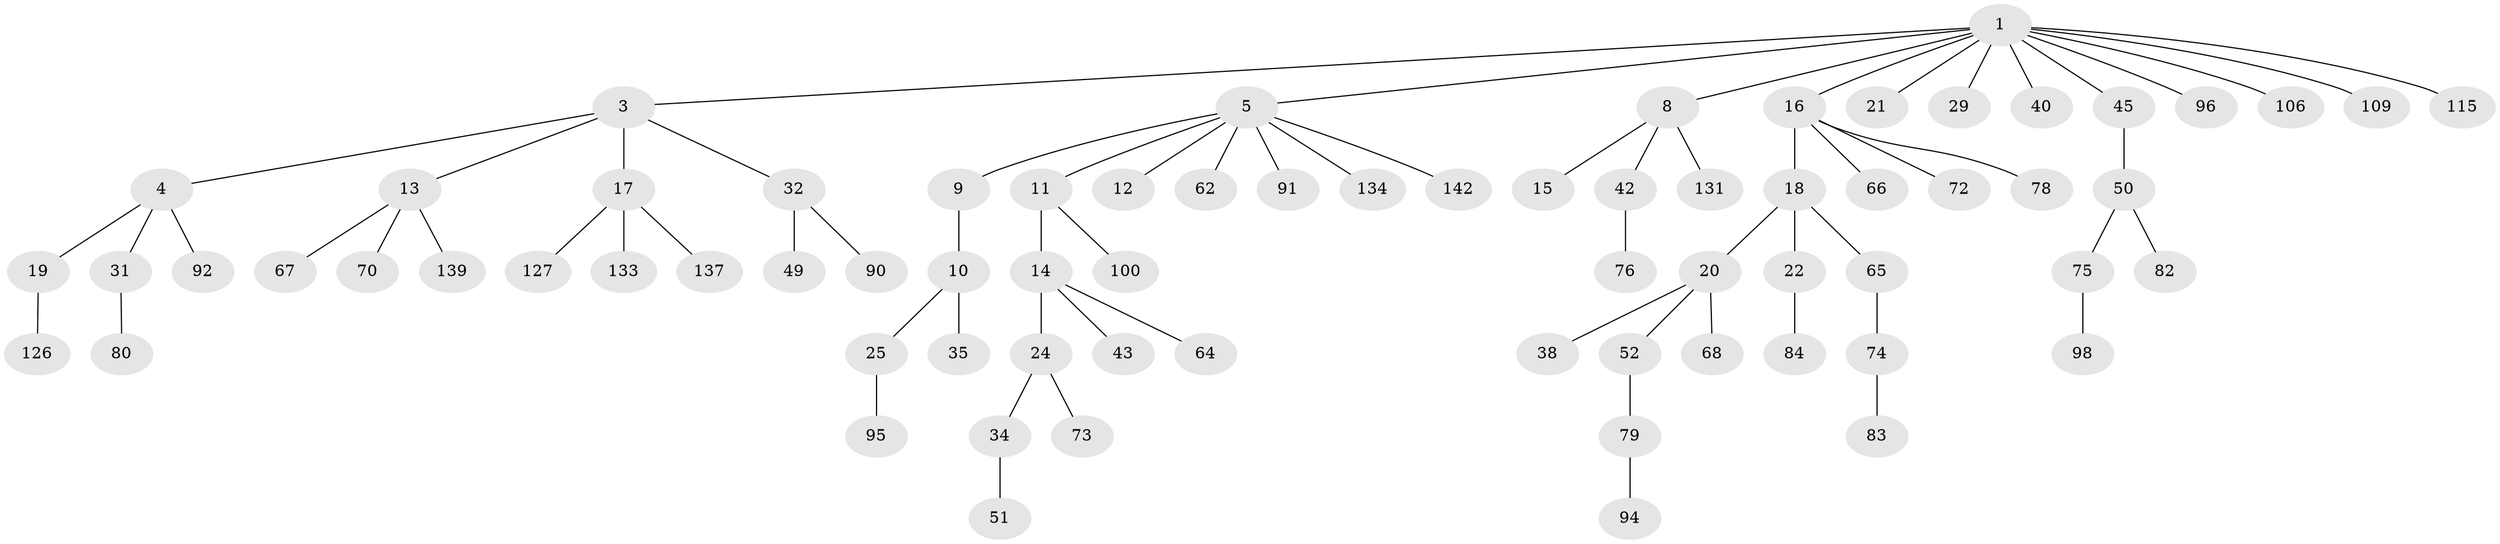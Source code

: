 // original degree distribution, {6: 0.027777777777777776, 8: 0.006944444444444444, 5: 0.027777777777777776, 2: 0.25, 4: 0.0625, 3: 0.125, 1: 0.5}
// Generated by graph-tools (version 1.1) at 2025/15/03/09/25 04:15:38]
// undirected, 72 vertices, 71 edges
graph export_dot {
graph [start="1"]
  node [color=gray90,style=filled];
  1 [super="+2"];
  3 [super="+7+37"];
  4 [super="+23+104+39"];
  5 [super="+6+28"];
  8;
  9 [super="+101"];
  10;
  11;
  12;
  13 [super="+88"];
  14;
  15;
  16 [super="+113+30+26"];
  17;
  18;
  19 [super="+86"];
  20 [super="+59"];
  21 [super="+27"];
  22;
  24 [super="+135+116+47"];
  25 [super="+33"];
  29 [super="+85"];
  31;
  32 [super="+44"];
  34 [super="+53+41"];
  35;
  38;
  40 [super="+107"];
  42;
  43 [super="+46"];
  45 [super="+136"];
  49;
  50 [super="+56"];
  51;
  52 [super="+114+63"];
  62 [super="+71"];
  64;
  65;
  66;
  67;
  68;
  70;
  72;
  73;
  74 [super="+89"];
  75;
  76 [super="+119+87"];
  78 [super="+81"];
  79 [super="+93+130"];
  80;
  82;
  83;
  84 [super="+112"];
  90;
  91 [super="+124+140"];
  92 [super="+105"];
  94;
  95;
  96;
  98;
  100;
  106;
  109;
  115 [super="+117"];
  126 [super="+128"];
  127;
  131;
  133;
  134;
  137;
  139;
  142;
  1 -- 8;
  1 -- 16;
  1 -- 21;
  1 -- 29;
  1 -- 96;
  1 -- 3;
  1 -- 5;
  1 -- 40;
  1 -- 106;
  1 -- 45;
  1 -- 109;
  1 -- 115;
  3 -- 4;
  3 -- 13;
  3 -- 17;
  3 -- 32;
  4 -- 19;
  4 -- 31;
  4 -- 92;
  5 -- 11;
  5 -- 12;
  5 -- 134;
  5 -- 62;
  5 -- 9;
  5 -- 91;
  5 -- 142;
  8 -- 15;
  8 -- 42;
  8 -- 131;
  9 -- 10;
  10 -- 25;
  10 -- 35;
  11 -- 14;
  11 -- 100;
  13 -- 67;
  13 -- 70;
  13 -- 139;
  14 -- 24;
  14 -- 43;
  14 -- 64;
  16 -- 18;
  16 -- 66;
  16 -- 72;
  16 -- 78;
  17 -- 127;
  17 -- 133;
  17 -- 137;
  18 -- 20;
  18 -- 22;
  18 -- 65;
  19 -- 126;
  20 -- 38;
  20 -- 52;
  20 -- 68;
  22 -- 84;
  24 -- 34;
  24 -- 73;
  25 -- 95;
  31 -- 80;
  32 -- 49;
  32 -- 90;
  34 -- 51;
  42 -- 76;
  45 -- 50;
  50 -- 75;
  50 -- 82;
  52 -- 79;
  65 -- 74;
  74 -- 83;
  75 -- 98;
  79 -- 94;
}
